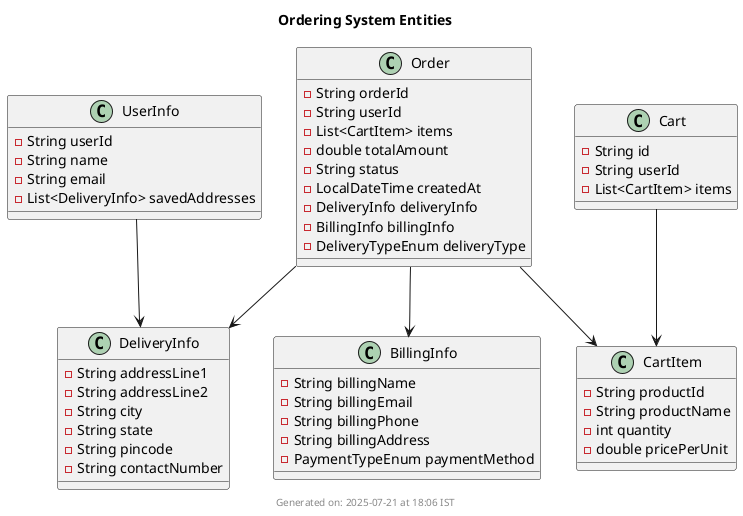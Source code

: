 @startuml

title Ordering System Entities

footer Generated on: 2025-07-21 at 18:06 IST

class UserInfo {
 - String userId
 - String name
 - String email
 - List<DeliveryInfo> savedAddresses
}

class Order {
  - String orderId
  - String userId
  - List<CartItem> items
  - double totalAmount
  - String status
  - LocalDateTime createdAt
  - DeliveryInfo deliveryInfo
  - BillingInfo billingInfo
  - DeliveryTypeEnum deliveryType
}

class Cart {
  - String id
  - String userId
  - List<CartItem> items
}

class CartItem {
  - String productId
  - String productName
  - int quantity
  - double pricePerUnit
}

class DeliveryInfo {
  - String addressLine1
  - String addressLine2
  - String city
  - String state
  - String pincode
  - String contactNumber
}

class BillingInfo {
  - String billingName
  - String billingEmail
  - String billingPhone
  - String billingAddress
  - PaymentTypeEnum paymentMethod
}

UserInfo --> DeliveryInfo
Order --> CartItem
Cart --> CartItem
Order --> DeliveryInfo
Order --> BillingInfo

@enduml
